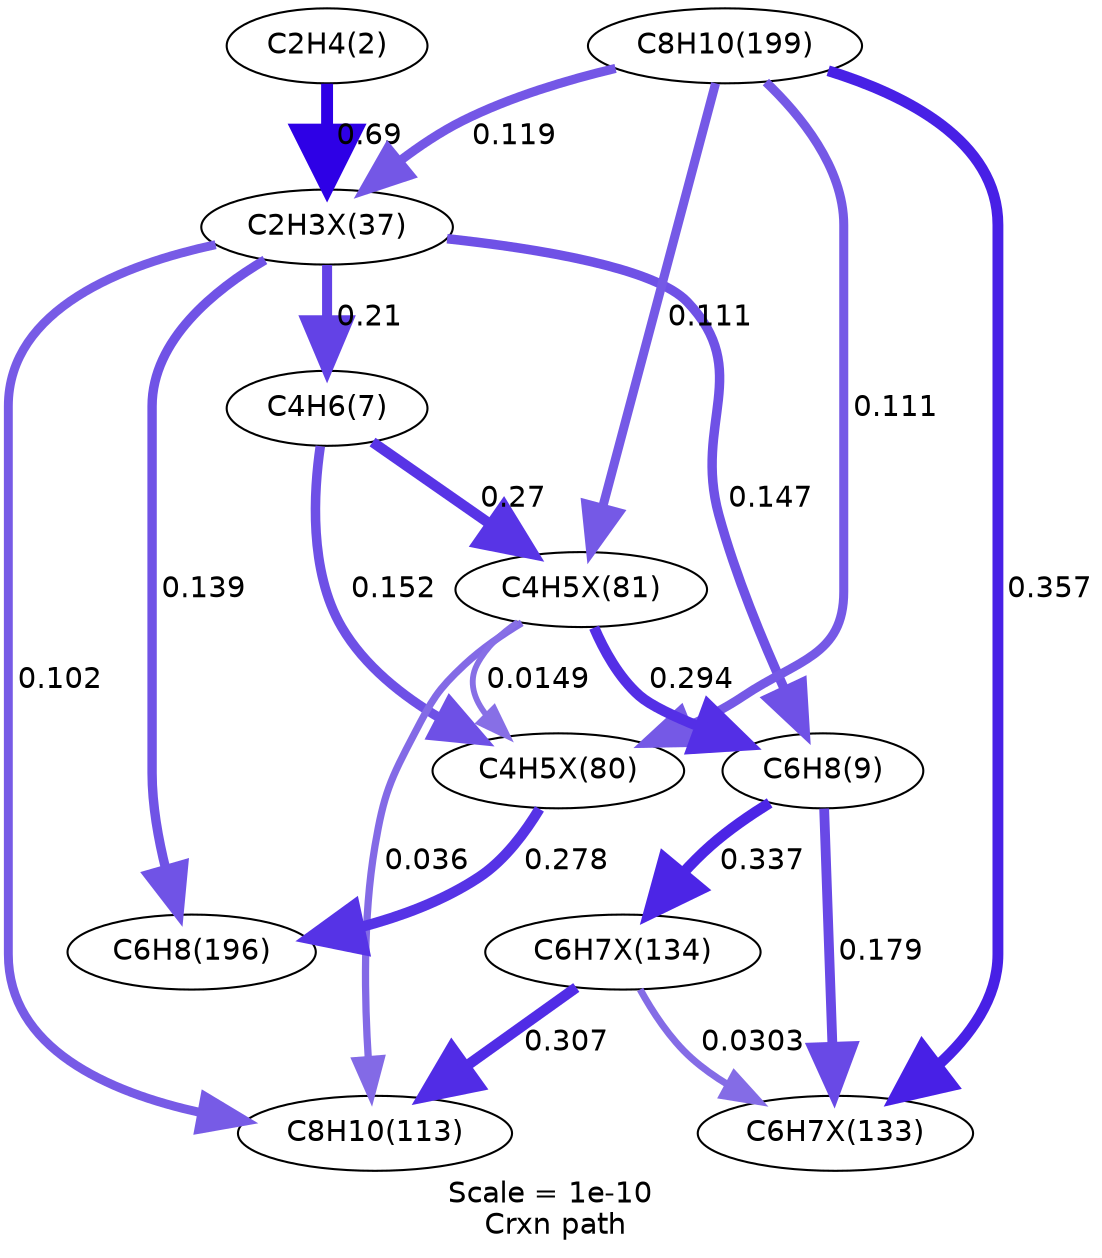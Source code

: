 digraph reaction_paths {
center=1;
s5 -> s30[fontname="Helvetica", style="setlinewidth(5.72)", arrowsize=2.86, color="0.7, 1.19, 0.9"
, label=" 0.69"];
s30 -> s8[fontname="Helvetica", style="setlinewidth(4.82)", arrowsize=2.41, color="0.7, 0.71, 0.9"
, label=" 0.21"];
s30 -> s9[fontname="Helvetica", style="setlinewidth(4.55)", arrowsize=2.28, color="0.7, 0.647, 0.9"
, label=" 0.147"];
s30 -> s13[fontname="Helvetica", style="setlinewidth(4.51)", arrowsize=2.25, color="0.7, 0.639, 0.9"
, label=" 0.139"];
s30 -> s10[fontname="Helvetica", style="setlinewidth(4.28)", arrowsize=2.14, color="0.7, 0.602, 0.9"
, label=" 0.102"];
s14 -> s30[fontname="Helvetica", style="setlinewidth(4.39)", arrowsize=2.2, color="0.7, 0.619, 0.9"
, label=" 0.119"];
s8 -> s33[fontname="Helvetica", style="setlinewidth(5.01)", arrowsize=2.51, color="0.7, 0.77, 0.9"
, label=" 0.27"];
s8 -> s32[fontname="Helvetica", style="setlinewidth(4.58)", arrowsize=2.29, color="0.7, 0.652, 0.9"
, label=" 0.152"];
s33 -> s9[fontname="Helvetica", style="setlinewidth(5.07)", arrowsize=2.54, color="0.7, 0.794, 0.9"
, label=" 0.294"];
s33 -> s32[fontname="Helvetica", style="setlinewidth(2.82)", arrowsize=1.41, color="0.7, 0.515, 0.9"
, label=" 0.0149"];
s33 -> s10[fontname="Helvetica", style="setlinewidth(3.49)", arrowsize=1.74, color="0.7, 0.536, 0.9"
, label=" 0.036"];
s14 -> s33[fontname="Helvetica", style="setlinewidth(4.34)", arrowsize=2.17, color="0.7, 0.611, 0.9"
, label=" 0.111"];
s9 -> s35[fontname="Helvetica", style="setlinewidth(5.18)", arrowsize=2.59, color="0.7, 0.837, 0.9"
, label=" 0.337"];
s9 -> s34[fontname="Helvetica", style="setlinewidth(4.7)", arrowsize=2.35, color="0.7, 0.679, 0.9"
, label=" 0.179"];
s32 -> s13[fontname="Helvetica", style="setlinewidth(5.03)", arrowsize=2.52, color="0.7, 0.778, 0.9"
, label=" 0.278"];
s14 -> s32[fontname="Helvetica", style="setlinewidth(4.34)", arrowsize=2.17, color="0.7, 0.611, 0.9"
, label=" 0.111"];
s35 -> s10[fontname="Helvetica", style="setlinewidth(5.11)", arrowsize=2.55, color="0.7, 0.807, 0.9"
, label=" 0.307"];
s35 -> s34[fontname="Helvetica", style="setlinewidth(3.36)", arrowsize=1.68, color="0.7, 0.53, 0.9"
, label=" 0.0303"];
s14 -> s34[fontname="Helvetica", style="setlinewidth(5.22)", arrowsize=2.61, color="0.7, 0.857, 0.9"
, label=" 0.357"];
s5 [ fontname="Helvetica", label="C2H4(2)"];
s8 [ fontname="Helvetica", label="C4H6(7)"];
s9 [ fontname="Helvetica", label="C6H8(9)"];
s10 [ fontname="Helvetica", label="C8H10(113)"];
s13 [ fontname="Helvetica", label="C6H8(196)"];
s14 [ fontname="Helvetica", label="C8H10(199)"];
s30 [ fontname="Helvetica", label="C2H3X(37)"];
s32 [ fontname="Helvetica", label="C4H5X(80)"];
s33 [ fontname="Helvetica", label="C4H5X(81)"];
s34 [ fontname="Helvetica", label="C6H7X(133)"];
s35 [ fontname="Helvetica", label="C6H7X(134)"];
 label = "Scale = 1e-10\l Crxn path";
 fontname = "Helvetica";
}
